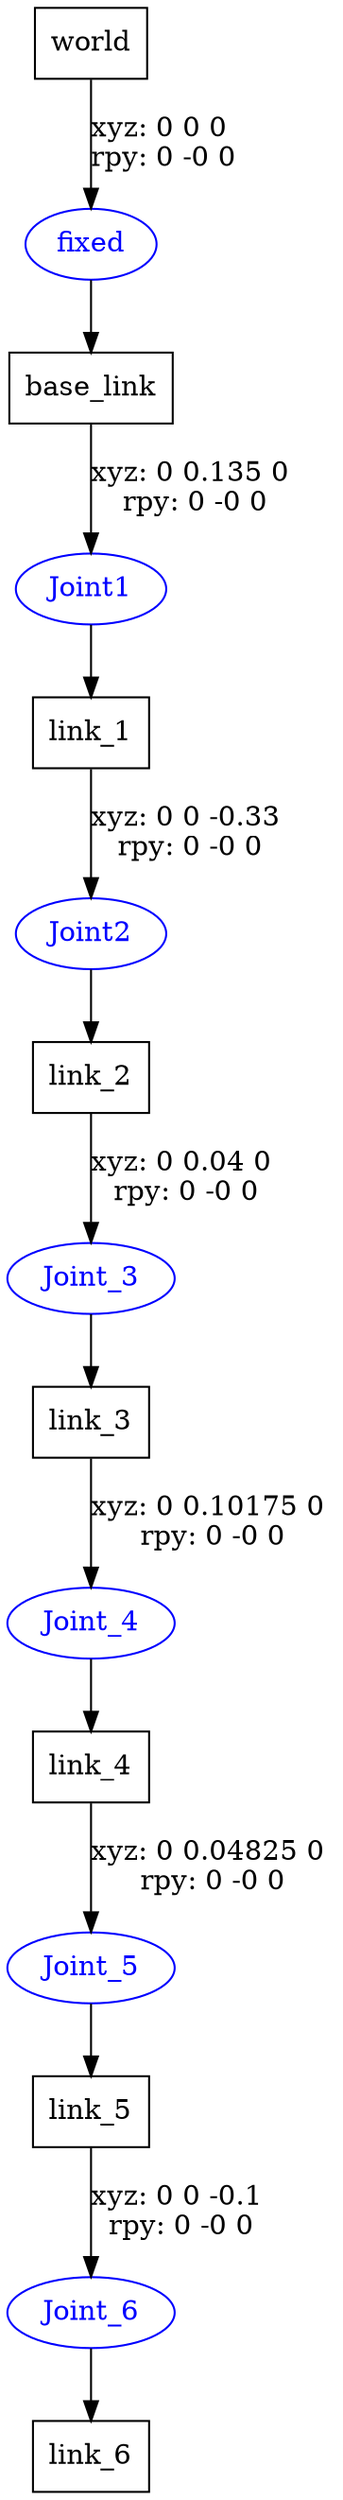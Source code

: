 digraph G {
node [shape=box];
"world" [label="world"];
"base_link" [label="base_link"];
"link_1" [label="link_1"];
"link_2" [label="link_2"];
"link_3" [label="link_3"];
"link_4" [label="link_4"];
"link_5" [label="link_5"];
"link_6" [label="link_6"];
node [shape=ellipse, color=blue, fontcolor=blue];
"world" -> "fixed" [label="xyz: 0 0 0 \nrpy: 0 -0 0"]
"fixed" -> "base_link"
"base_link" -> "Joint1" [label="xyz: 0 0.135 0 \nrpy: 0 -0 0"]
"Joint1" -> "link_1"
"link_1" -> "Joint2" [label="xyz: 0 0 -0.33 \nrpy: 0 -0 0"]
"Joint2" -> "link_2"
"link_2" -> "Joint_3" [label="xyz: 0 0.04 0 \nrpy: 0 -0 0"]
"Joint_3" -> "link_3"
"link_3" -> "Joint_4" [label="xyz: 0 0.10175 0 \nrpy: 0 -0 0"]
"Joint_4" -> "link_4"
"link_4" -> "Joint_5" [label="xyz: 0 0.04825 0 \nrpy: 0 -0 0"]
"Joint_5" -> "link_5"
"link_5" -> "Joint_6" [label="xyz: 0 0 -0.1 \nrpy: 0 -0 0"]
"Joint_6" -> "link_6"
}
